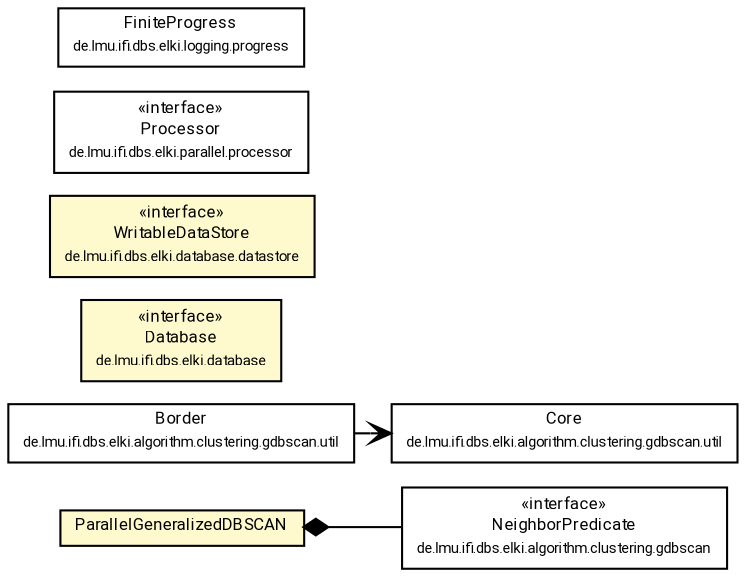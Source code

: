 #!/usr/local/bin/dot
#
# Class diagram 
# Generated by UMLGraph version R5_7_2-60-g0e99a6 (http://www.spinellis.gr/umlgraph/)
#

digraph G {
	graph [fontnames="svg"]
	edge [fontname="Roboto",fontsize=7,labelfontname="Roboto",labelfontsize=7,color="black"];
	node [fontname="Roboto",fontcolor="black",fontsize=8,shape=plaintext,margin=0,width=0,height=0];
	nodesep=0.15;
	ranksep=0.25;
	rankdir=LR;
	// de.lmu.ifi.dbs.elki.algorithm.clustering.gdbscan.parallel.ParallelGeneralizedDBSCAN
	c7974307 [label=<<table title="de.lmu.ifi.dbs.elki.algorithm.clustering.gdbscan.parallel.ParallelGeneralizedDBSCAN" border="0" cellborder="1" cellspacing="0" cellpadding="2" bgcolor="LemonChiffon" href="ParallelGeneralizedDBSCAN.html" target="_parent">
		<tr><td><table border="0" cellspacing="0" cellpadding="1">
		<tr><td align="center" balign="center"> <font face="Roboto">ParallelGeneralizedDBSCAN</font> </td></tr>
		</table></td></tr>
		</table>>, URL="ParallelGeneralizedDBSCAN.html"];
	// de.lmu.ifi.dbs.elki.algorithm.clustering.gdbscan.NeighborPredicate<T>
	c7974322 [label=<<table title="de.lmu.ifi.dbs.elki.algorithm.clustering.gdbscan.NeighborPredicate" border="0" cellborder="1" cellspacing="0" cellpadding="2" href="../NeighborPredicate.html" target="_parent">
		<tr><td><table border="0" cellspacing="0" cellpadding="1">
		<tr><td align="center" balign="center"> &#171;interface&#187; </td></tr>
		<tr><td align="center" balign="center"> <font face="Roboto">NeighborPredicate</font> </td></tr>
		<tr><td align="center" balign="center"> <font face="Roboto" point-size="7.0">de.lmu.ifi.dbs.elki.algorithm.clustering.gdbscan</font> </td></tr>
		</table></td></tr>
		</table>>, URL="../NeighborPredicate.html"];
	// de.lmu.ifi.dbs.elki.algorithm.clustering.gdbscan.util.Border
	c7974332 [label=<<table title="de.lmu.ifi.dbs.elki.algorithm.clustering.gdbscan.util.Border" border="0" cellborder="1" cellspacing="0" cellpadding="2" href="../util/Border.html" target="_parent">
		<tr><td><table border="0" cellspacing="0" cellpadding="1">
		<tr><td align="center" balign="center"> <font face="Roboto">Border</font> </td></tr>
		<tr><td align="center" balign="center"> <font face="Roboto" point-size="7.0">de.lmu.ifi.dbs.elki.algorithm.clustering.gdbscan.util</font> </td></tr>
		</table></td></tr>
		</table>>, URL="../util/Border.html"];
	// de.lmu.ifi.dbs.elki.algorithm.clustering.gdbscan.util.Core
	c7974333 [label=<<table title="de.lmu.ifi.dbs.elki.algorithm.clustering.gdbscan.util.Core" border="0" cellborder="1" cellspacing="0" cellpadding="2" href="../util/Core.html" target="_parent">
		<tr><td><table border="0" cellspacing="0" cellpadding="1">
		<tr><td align="center" balign="center"> <font face="Roboto">Core</font> </td></tr>
		<tr><td align="center" balign="center"> <font face="Roboto" point-size="7.0">de.lmu.ifi.dbs.elki.algorithm.clustering.gdbscan.util</font> </td></tr>
		</table></td></tr>
		</table>>, URL="../util/Core.html"];
	// de.lmu.ifi.dbs.elki.database.Database
	c7974502 [label=<<table title="de.lmu.ifi.dbs.elki.database.Database" border="0" cellborder="1" cellspacing="0" cellpadding="2" bgcolor="LemonChiffon" href="../../../../database/Database.html" target="_parent">
		<tr><td><table border="0" cellspacing="0" cellpadding="1">
		<tr><td align="center" balign="center"> &#171;interface&#187; </td></tr>
		<tr><td align="center" balign="center"> <font face="Roboto">Database</font> </td></tr>
		<tr><td align="center" balign="center"> <font face="Roboto" point-size="7.0">de.lmu.ifi.dbs.elki.database</font> </td></tr>
		</table></td></tr>
		</table>>, URL="../../../../database/Database.html"];
	// de.lmu.ifi.dbs.elki.database.datastore.WritableDataStore<T>
	c7974690 [label=<<table title="de.lmu.ifi.dbs.elki.database.datastore.WritableDataStore" border="0" cellborder="1" cellspacing="0" cellpadding="2" bgcolor="LemonChiffon" href="../../../../database/datastore/WritableDataStore.html" target="_parent">
		<tr><td><table border="0" cellspacing="0" cellpadding="1">
		<tr><td align="center" balign="center"> &#171;interface&#187; </td></tr>
		<tr><td align="center" balign="center"> <font face="Roboto">WritableDataStore</font> </td></tr>
		<tr><td align="center" balign="center"> <font face="Roboto" point-size="7.0">de.lmu.ifi.dbs.elki.database.datastore</font> </td></tr>
		</table></td></tr>
		</table>>, URL="../../../../database/datastore/WritableDataStore.html"];
	// de.lmu.ifi.dbs.elki.parallel.processor.Processor
	c7975276 [label=<<table title="de.lmu.ifi.dbs.elki.parallel.processor.Processor" border="0" cellborder="1" cellspacing="0" cellpadding="2" href="../../../../parallel/processor/Processor.html" target="_parent">
		<tr><td><table border="0" cellspacing="0" cellpadding="1">
		<tr><td align="center" balign="center"> &#171;interface&#187; </td></tr>
		<tr><td align="center" balign="center"> <font face="Roboto">Processor</font> </td></tr>
		<tr><td align="center" balign="center"> <font face="Roboto" point-size="7.0">de.lmu.ifi.dbs.elki.parallel.processor</font> </td></tr>
		</table></td></tr>
		</table>>, URL="../../../../parallel/processor/Processor.html"];
	// de.lmu.ifi.dbs.elki.logging.progress.FiniteProgress
	c7976199 [label=<<table title="de.lmu.ifi.dbs.elki.logging.progress.FiniteProgress" border="0" cellborder="1" cellspacing="0" cellpadding="2" href="../../../../logging/progress/FiniteProgress.html" target="_parent">
		<tr><td><table border="0" cellspacing="0" cellpadding="1">
		<tr><td align="center" balign="center"> <font face="Roboto">FiniteProgress</font> </td></tr>
		<tr><td align="center" balign="center"> <font face="Roboto" point-size="7.0">de.lmu.ifi.dbs.elki.logging.progress</font> </td></tr>
		</table></td></tr>
		</table>>, URL="../../../../logging/progress/FiniteProgress.html"];
	// de.lmu.ifi.dbs.elki.algorithm.clustering.gdbscan.parallel.ParallelGeneralizedDBSCAN composed de.lmu.ifi.dbs.elki.algorithm.clustering.gdbscan.NeighborPredicate<T>
	c7974307 -> c7974322 [arrowhead=none,arrowtail=diamond,dir=back,weight=6];
	// de.lmu.ifi.dbs.elki.algorithm.clustering.gdbscan.util.Border navassoc de.lmu.ifi.dbs.elki.algorithm.clustering.gdbscan.util.Core
	c7974332 -> c7974333 [arrowhead=open,weight=1];
}

